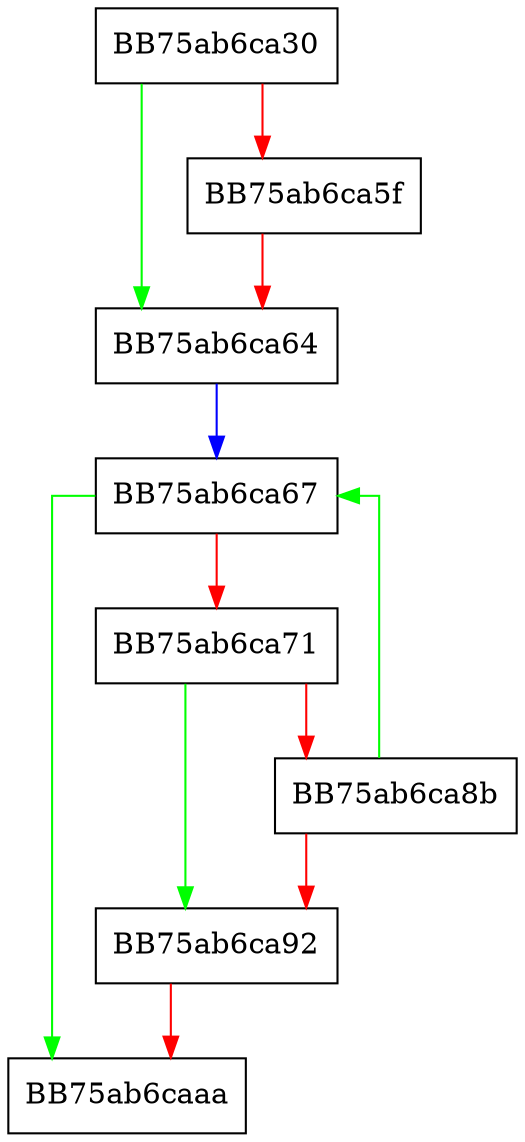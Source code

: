 digraph SubRecordMaintenance {
  node [shape="box"];
  graph [splines=ortho];
  BB75ab6ca30 -> BB75ab6ca64 [color="green"];
  BB75ab6ca30 -> BB75ab6ca5f [color="red"];
  BB75ab6ca5f -> BB75ab6ca64 [color="red"];
  BB75ab6ca64 -> BB75ab6ca67 [color="blue"];
  BB75ab6ca67 -> BB75ab6caaa [color="green"];
  BB75ab6ca67 -> BB75ab6ca71 [color="red"];
  BB75ab6ca71 -> BB75ab6ca92 [color="green"];
  BB75ab6ca71 -> BB75ab6ca8b [color="red"];
  BB75ab6ca8b -> BB75ab6ca67 [color="green"];
  BB75ab6ca8b -> BB75ab6ca92 [color="red"];
  BB75ab6ca92 -> BB75ab6caaa [color="red"];
}
